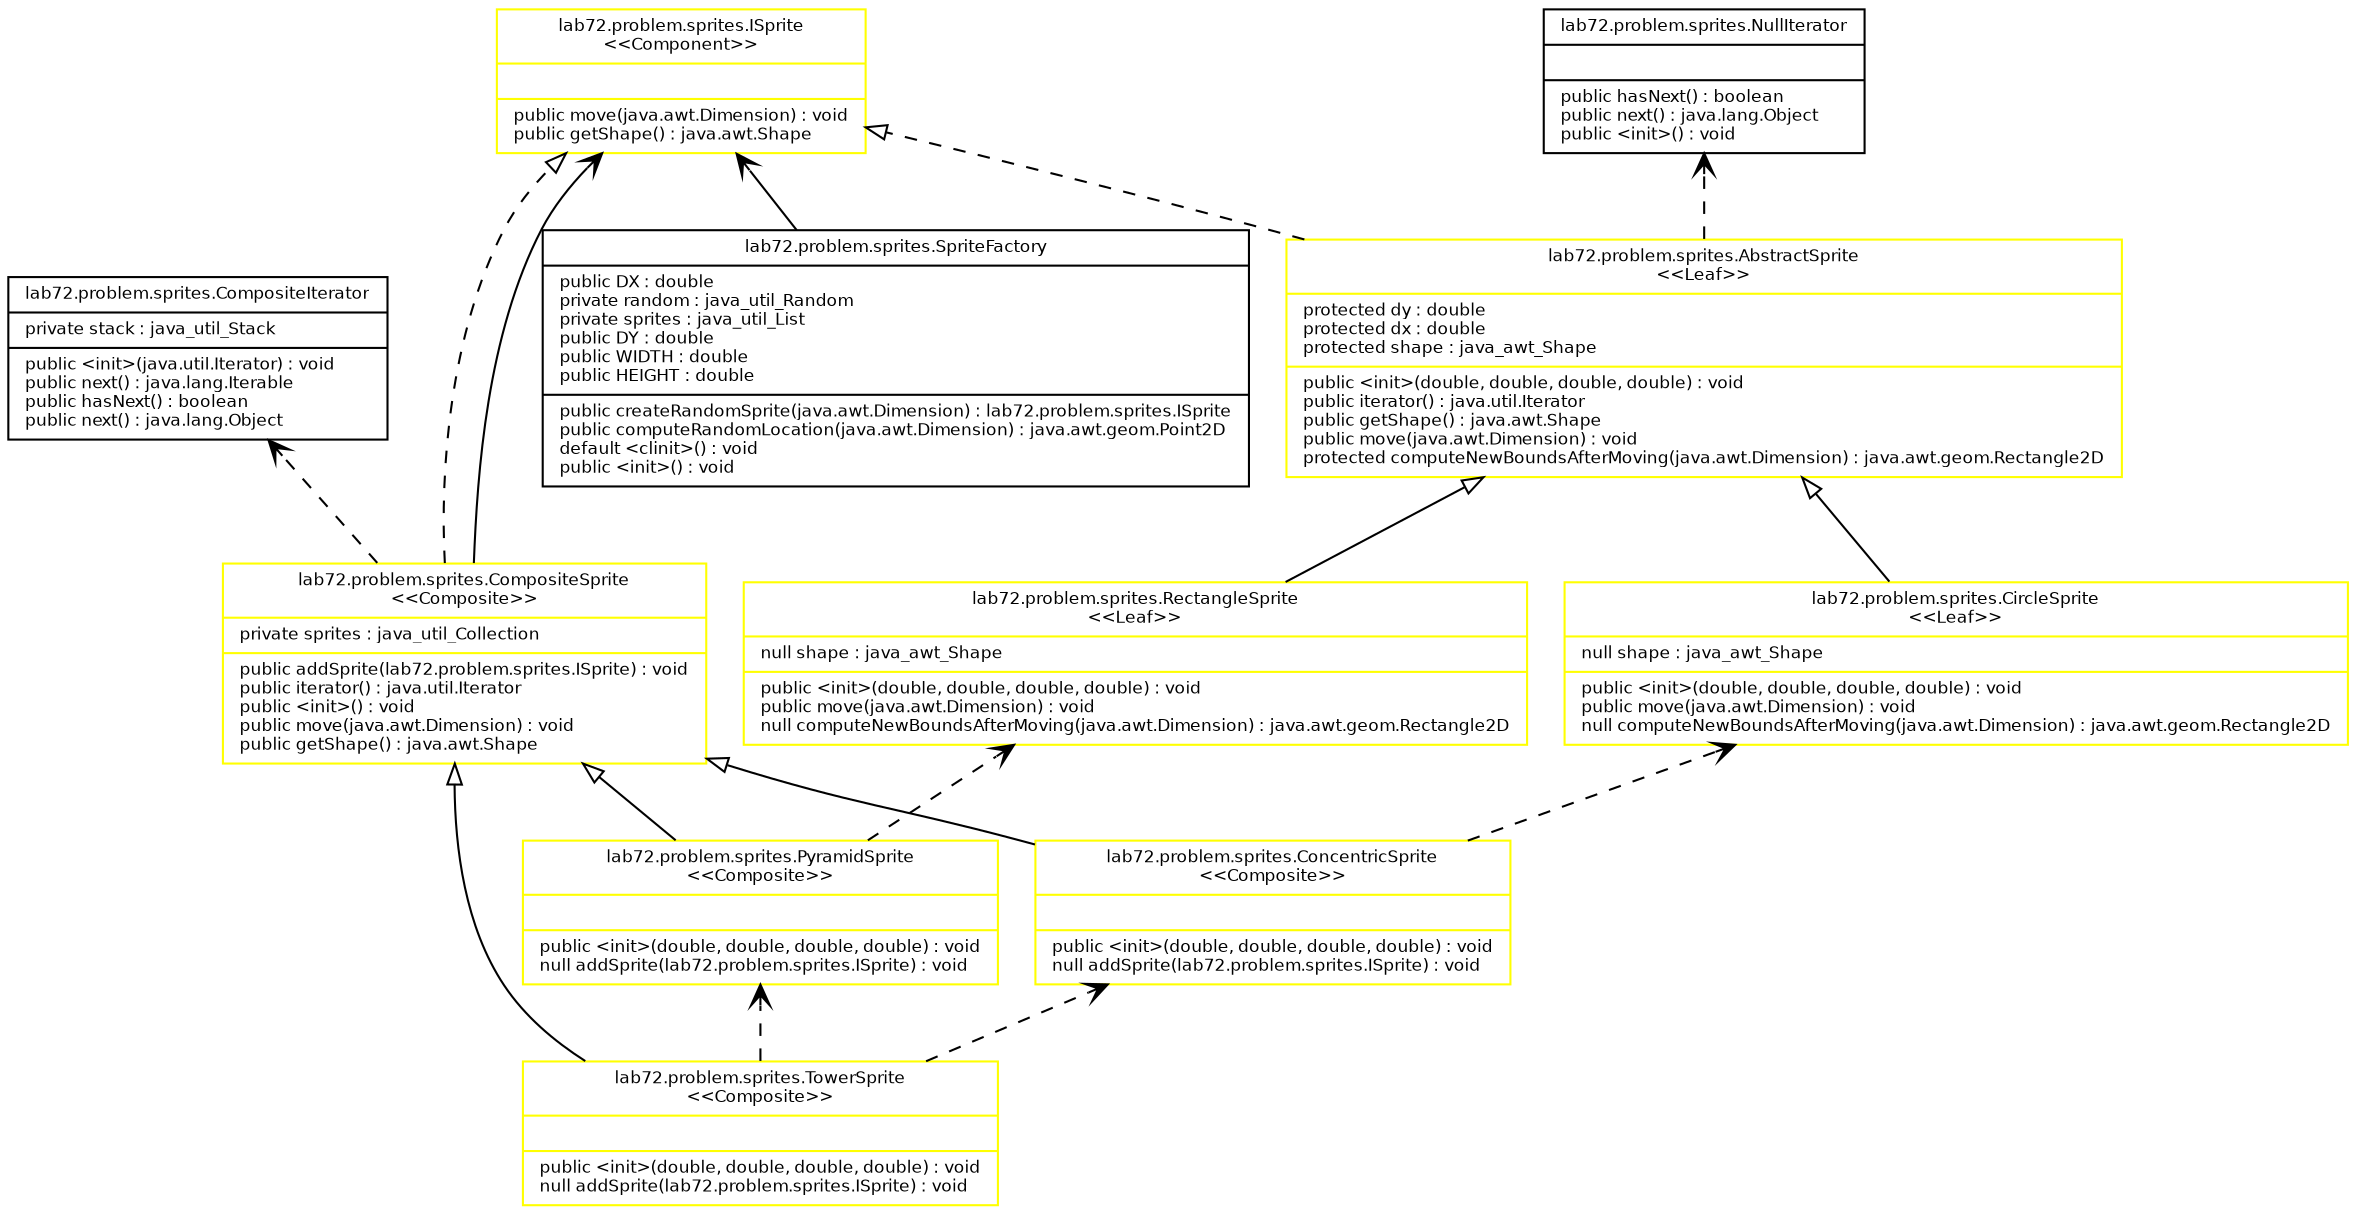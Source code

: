 digraph G {
rankdir=BT;

node [
fontname = "Bitstream Vera Sans"
fontsize = 8
shape = "record"
]
edge [
fontname = "Bitstream Vera Sans"
fontsize = 8
]
lab72_problem_sprites_NullIterator [
	label = "{lab72.problem.sprites.NullIterator||public hasNext() : boolean\lpublic next() : java.lang.Object\lpublic \<init\>() : void\l}"
]
lab72_problem_sprites_TowerSprite [
	label = "{lab72.problem.sprites.TowerSprite\n\<\<Composite\>\>||public \<init\>(double, double, double, double) : void\lnull addSprite(lab72.problem.sprites.ISprite) : void\l}"
, color="#ffff00"]
lab72_problem_sprites_RectangleSprite [
	label = "{lab72.problem.sprites.RectangleSprite\n\<\<Leaf\>\>|null shape : java_awt_Shape\l|public \<init\>(double, double, double, double) : void\lpublic move(java.awt.Dimension) : void\lnull computeNewBoundsAfterMoving(java.awt.Dimension) : java.awt.geom.Rectangle2D\l}"
, color="#ffff00"]
lab72_problem_sprites_PyramidSprite [
	label = "{lab72.problem.sprites.PyramidSprite\n\<\<Composite\>\>||public \<init\>(double, double, double, double) : void\lnull addSprite(lab72.problem.sprites.ISprite) : void\l}"
, color="#ffff00"]
lab72_problem_sprites_CompositeSprite [
	label = "{lab72.problem.sprites.CompositeSprite\n\<\<Composite\>\>|private sprites : java_util_Collection\l|public addSprite(lab72.problem.sprites.ISprite) : void\lpublic iterator() : java.util.Iterator\lpublic \<init\>() : void\lpublic move(java.awt.Dimension) : void\lpublic getShape() : java.awt.Shape\l}"
, color="#ffff00"]
lab72_problem_sprites_AbstractSprite [
	label = "{lab72.problem.sprites.AbstractSprite\n\<\<Leaf\>\>|protected dy : double\lprotected dx : double\lprotected shape : java_awt_Shape\l|public \<init\>(double, double, double, double) : void\lpublic iterator() : java.util.Iterator\lpublic getShape() : java.awt.Shape\lpublic move(java.awt.Dimension) : void\lprotected computeNewBoundsAfterMoving(java.awt.Dimension) : java.awt.geom.Rectangle2D\l}"
, color="#ffff00"]
lab72_problem_sprites_ConcentricSprite [
	label = "{lab72.problem.sprites.ConcentricSprite\n\<\<Composite\>\>||public \<init\>(double, double, double, double) : void\lnull addSprite(lab72.problem.sprites.ISprite) : void\l}"
, color="#ffff00"]
lab72_problem_sprites_SpriteFactory [
	label = "{lab72.problem.sprites.SpriteFactory|public DX : double\lprivate random : java_util_Random\lprivate sprites : java_util_List\lpublic DY : double\lpublic WIDTH : double\lpublic HEIGHT : double\l|public createRandomSprite(java.awt.Dimension) : lab72.problem.sprites.ISprite\lpublic computeRandomLocation(java.awt.Dimension) : java.awt.geom.Point2D\ldefault \<clinit\>() : void\lpublic \<init\>() : void\l}"
]
lab72_problem_sprites_ISprite [
	label = "{lab72.problem.sprites.ISprite\n\<\<Component\>\>||public move(java.awt.Dimension) : void\lpublic getShape() : java.awt.Shape\l}"
, color="#ffff00"]
lab72_problem_sprites_CompositeIterator [
	label = "{lab72.problem.sprites.CompositeIterator|private stack : java_util_Stack\l|public \<init\>(java.util.Iterator) : void\lpublic next() : java.lang.Iterable\lpublic hasNext() : boolean\lpublic next() : java.lang.Object\l}"
]
lab72_problem_sprites_CircleSprite [
	label = "{lab72.problem.sprites.CircleSprite\n\<\<Leaf\>\>|null shape : java_awt_Shape\l|public \<init\>(double, double, double, double) : void\lpublic move(java.awt.Dimension) : void\lnull computeNewBoundsAfterMoving(java.awt.Dimension) : java.awt.geom.Rectangle2D\l}"
, color="#ffff00"]
lab72_problem_sprites_CompositeSprite -> lab72_problem_sprites_ISprite [
	arrowhead = "empty"
	style = "dashed"
]

lab72_problem_sprites_CompositeSprite -> lab72_problem_sprites_ISprite [
	arrowhead = "vee"
	style = "solid"
]

lab72_problem_sprites_CircleSprite -> lab72_problem_sprites_AbstractSprite [
	arrowhead = "empty"
	style = "solid"
]

lab72_problem_sprites_ConcentricSprite -> lab72_problem_sprites_CompositeSprite [
	arrowhead = "empty"
	style = "solid"
]

lab72_problem_sprites_PyramidSprite -> lab72_problem_sprites_CompositeSprite [
	arrowhead = "empty"
	style = "solid"
]

lab72_problem_sprites_RectangleSprite -> lab72_problem_sprites_AbstractSprite [
	arrowhead = "empty"
	style = "solid"
]

lab72_problem_sprites_TowerSprite -> lab72_problem_sprites_CompositeSprite [
	arrowhead = "empty"
	style = "solid"
]

lab72_problem_sprites_CompositeSprite -> lab72_problem_sprites_CompositeIterator [
	arrowhead = "vee"
	style = "dashed"
]

lab72_problem_sprites_AbstractSprite -> lab72_problem_sprites_ISprite [
	arrowhead = "empty"
	style = "dashed"
]

lab72_problem_sprites_TowerSprite -> lab72_problem_sprites_PyramidSprite [
	arrowhead = "vee"
	style = "dashed"
]

lab72_problem_sprites_SpriteFactory -> lab72_problem_sprites_ISprite [
	arrowhead = "vee"
	style = "solid"
]

lab72_problem_sprites_PyramidSprite -> lab72_problem_sprites_RectangleSprite [
	arrowhead = "vee"
	style = "dashed"
]

lab72_problem_sprites_ConcentricSprite -> lab72_problem_sprites_CircleSprite [
	arrowhead = "vee"
	style = "dashed"
]

lab72_problem_sprites_AbstractSprite -> lab72_problem_sprites_NullIterator [
	arrowhead = "vee"
	style = "dashed"
]

lab72_problem_sprites_TowerSprite -> lab72_problem_sprites_ConcentricSprite [
	arrowhead = "vee"
	style = "dashed"
]

}
